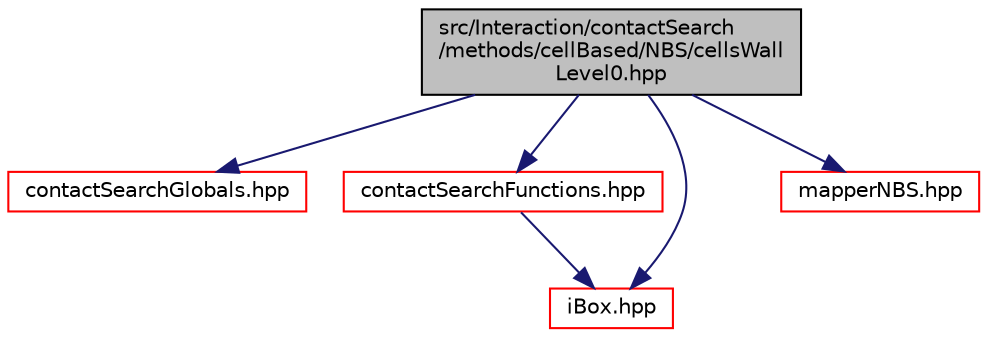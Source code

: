 digraph "src/Interaction/contactSearch/methods/cellBased/NBS/cellsWallLevel0.hpp"
{
 // LATEX_PDF_SIZE
  edge [fontname="Helvetica",fontsize="10",labelfontname="Helvetica",labelfontsize="10"];
  node [fontname="Helvetica",fontsize="10",shape=record];
  Node1 [label="src/Interaction/contactSearch\l/methods/cellBased/NBS/cellsWall\lLevel0.hpp",height=0.2,width=0.4,color="black", fillcolor="grey75", style="filled", fontcolor="black",tooltip=" "];
  Node1 -> Node2 [color="midnightblue",fontsize="10",style="solid",fontname="Helvetica"];
  Node2 [label="contactSearchGlobals.hpp",height=0.2,width=0.4,color="red", fillcolor="white", style="filled",URL="$contactSearchGlobals_8hpp.html",tooltip=" "];
  Node1 -> Node41 [color="midnightblue",fontsize="10",style="solid",fontname="Helvetica"];
  Node41 [label="contactSearchFunctions.hpp",height=0.2,width=0.4,color="red", fillcolor="white", style="filled",URL="$contactSearchFunctions_8hpp.html",tooltip=" "];
  Node41 -> Node42 [color="midnightblue",fontsize="10",style="solid",fontname="Helvetica"];
  Node42 [label="iBox.hpp",height=0.2,width=0.4,color="red", fillcolor="white", style="filled",URL="$iBox_8hpp.html",tooltip=" "];
  Node1 -> Node60 [color="midnightblue",fontsize="10",style="solid",fontname="Helvetica"];
  Node60 [label="mapperNBS.hpp",height=0.2,width=0.4,color="red", fillcolor="white", style="filled",URL="$mapperNBS_8hpp.html",tooltip=" "];
  Node1 -> Node42 [color="midnightblue",fontsize="10",style="solid",fontname="Helvetica"];
}
